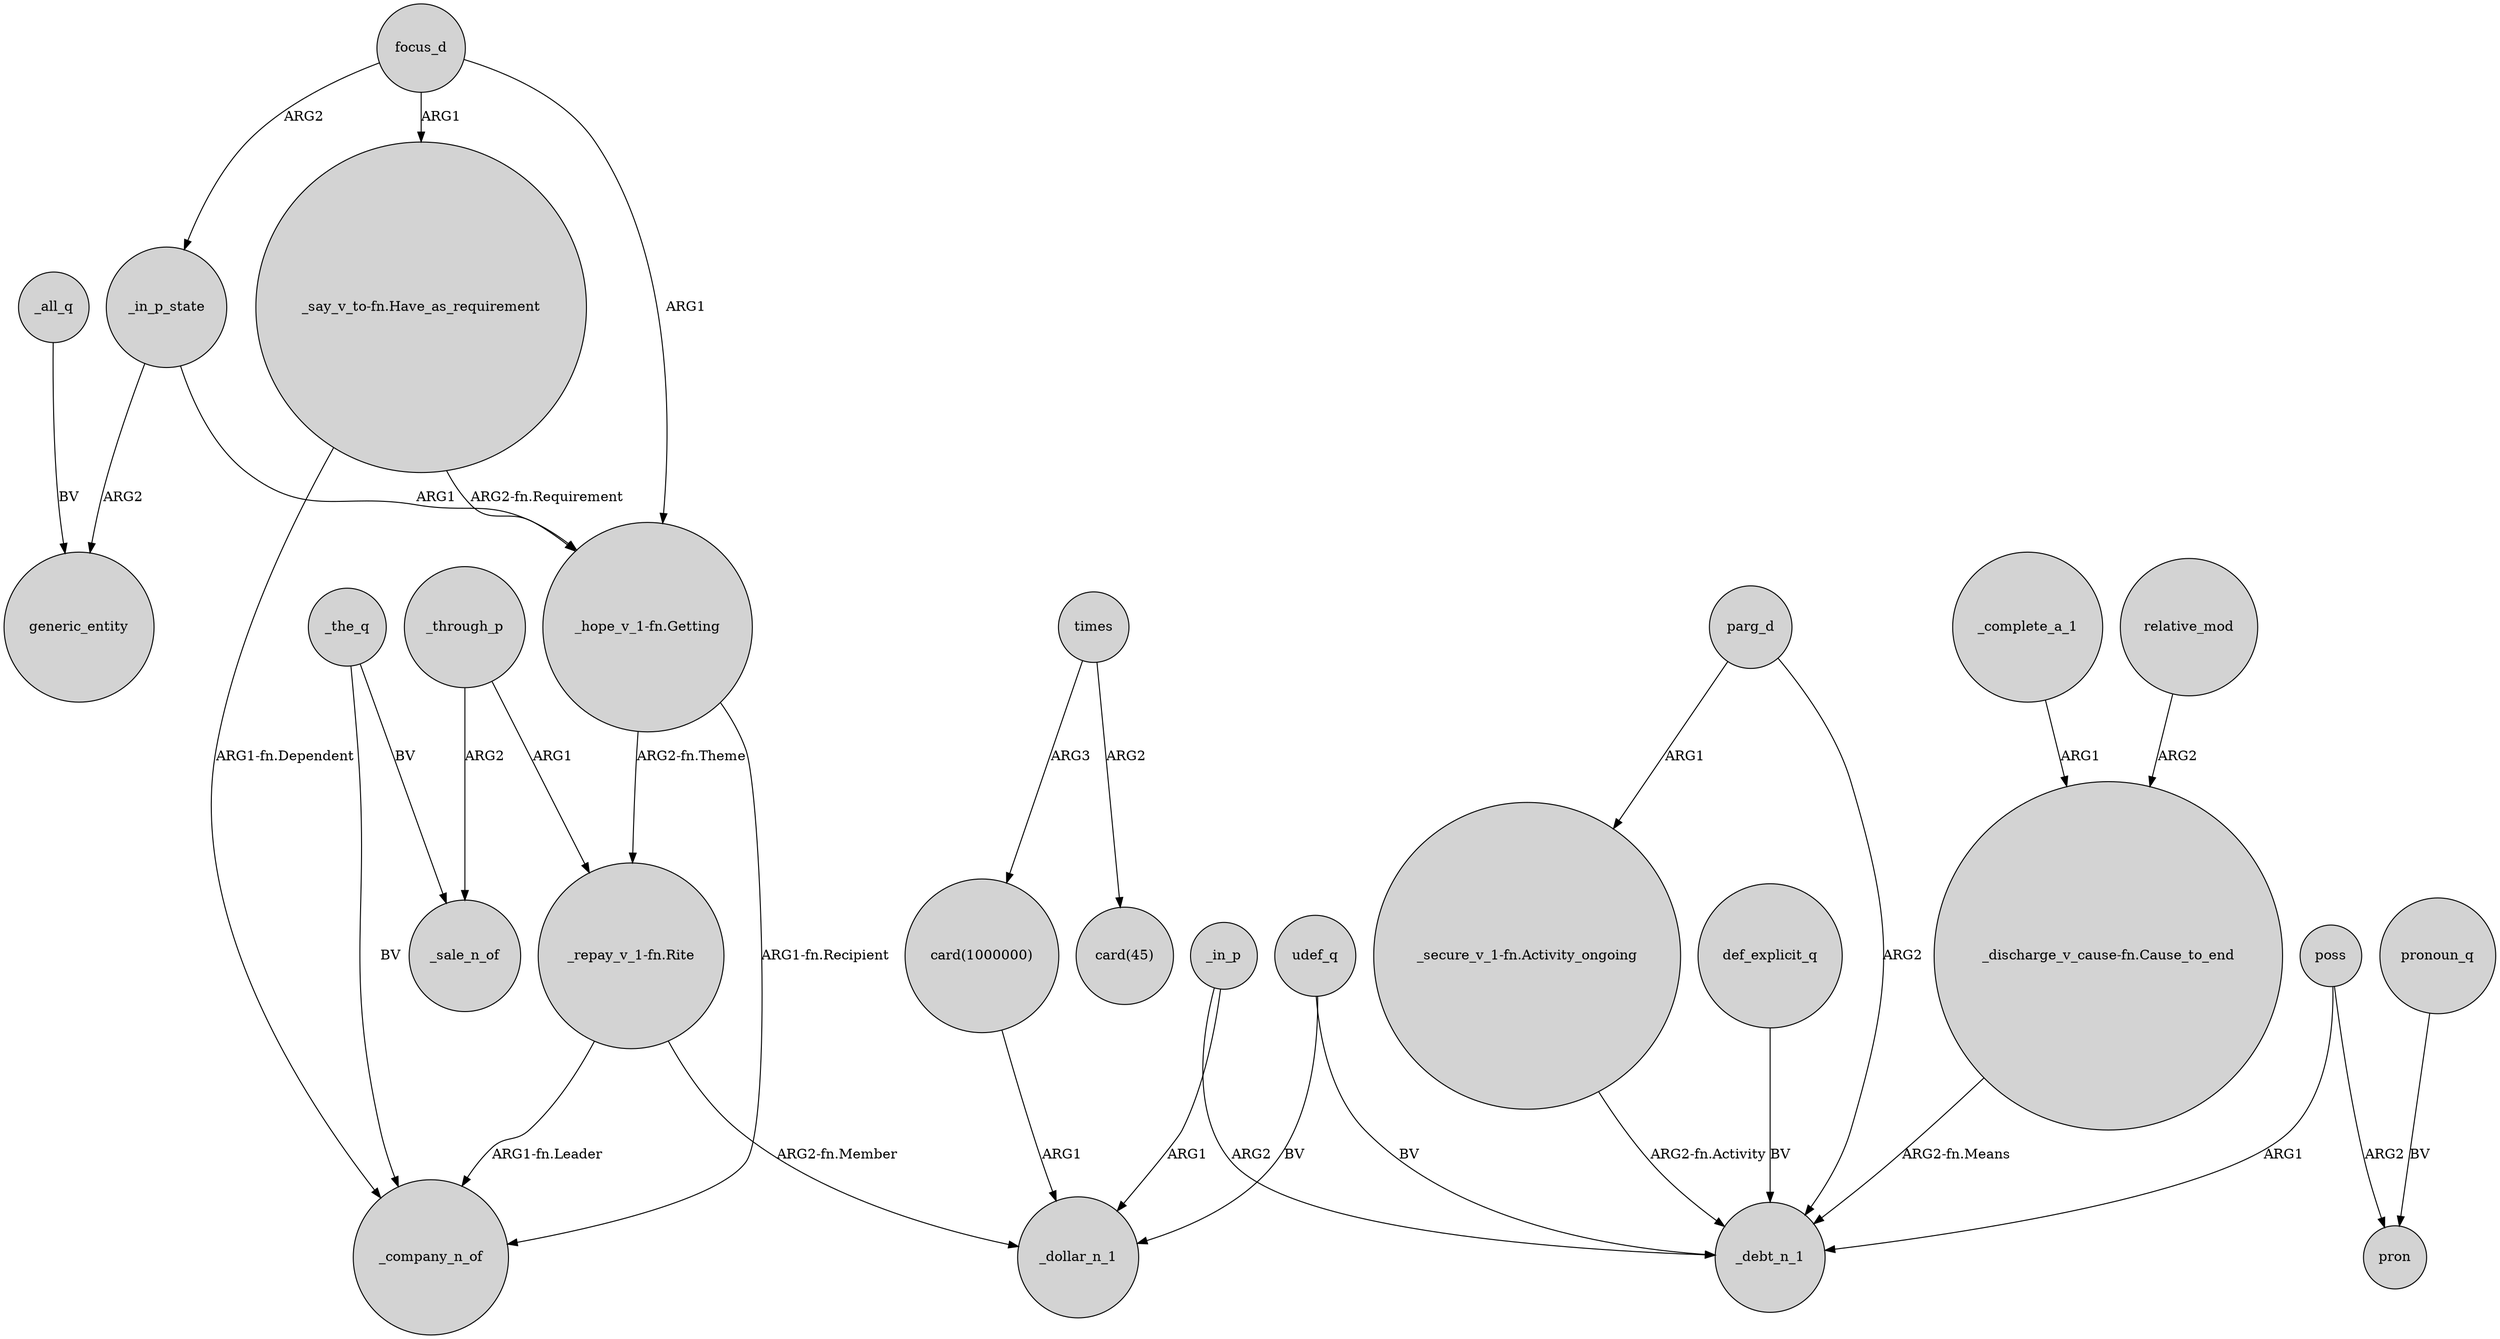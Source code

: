 digraph {
	node [shape=circle style=filled]
	focus_d -> _in_p_state [label=ARG2]
	parg_d -> "_secure_v_1-fn.Activity_ongoing" [label=ARG1]
	"_repay_v_1-fn.Rite" -> _dollar_n_1 [label="ARG2-fn.Member"]
	poss -> _debt_n_1 [label=ARG1]
	focus_d -> "_say_v_to-fn.Have_as_requirement" [label=ARG1]
	focus_d -> "_hope_v_1-fn.Getting" [label=ARG1]
	times -> "card(1000000)" [label=ARG3]
	def_explicit_q -> _debt_n_1 [label=BV]
	_through_p -> _sale_n_of [label=ARG2]
	"_repay_v_1-fn.Rite" -> _company_n_of [label="ARG1-fn.Leader"]
	_all_q -> generic_entity [label=BV]
	"_hope_v_1-fn.Getting" -> "_repay_v_1-fn.Rite" [label="ARG2-fn.Theme"]
	pronoun_q -> pron [label=BV]
	"_say_v_to-fn.Have_as_requirement" -> _company_n_of [label="ARG1-fn.Dependent"]
	_in_p -> _dollar_n_1 [label=ARG1]
	poss -> pron [label=ARG2]
	udef_q -> _debt_n_1 [label=BV]
	_through_p -> "_repay_v_1-fn.Rite" [label=ARG1]
	udef_q -> _dollar_n_1 [label=BV]
	_complete_a_1 -> "_discharge_v_cause-fn.Cause_to_end" [label=ARG1]
	"card(1000000)" -> _dollar_n_1 [label=ARG1]
	"_secure_v_1-fn.Activity_ongoing" -> _debt_n_1 [label="ARG2-fn.Activity"]
	"_say_v_to-fn.Have_as_requirement" -> "_hope_v_1-fn.Getting" [label="ARG2-fn.Requirement"]
	_in_p -> _debt_n_1 [label=ARG2]
	_in_p_state -> "_hope_v_1-fn.Getting" [label=ARG1]
	_in_p_state -> generic_entity [label=ARG2]
	relative_mod -> "_discharge_v_cause-fn.Cause_to_end" [label=ARG2]
	"_discharge_v_cause-fn.Cause_to_end" -> _debt_n_1 [label="ARG2-fn.Means"]
	times -> "card(45)" [label=ARG2]
	"_hope_v_1-fn.Getting" -> _company_n_of [label="ARG1-fn.Recipient"]
	_the_q -> _sale_n_of [label=BV]
	parg_d -> _debt_n_1 [label=ARG2]
	_the_q -> _company_n_of [label=BV]
}
